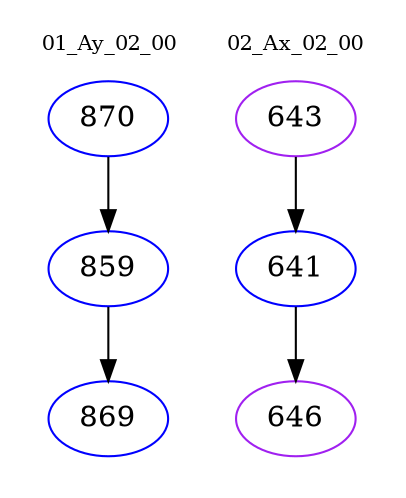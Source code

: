 digraph{
subgraph cluster_0 {
color = white
label = "01_Ay_02_00";
fontsize=10;
T0_870 [label="870", color="blue"]
T0_870 -> T0_859 [color="black"]
T0_859 [label="859", color="blue"]
T0_859 -> T0_869 [color="black"]
T0_869 [label="869", color="blue"]
}
subgraph cluster_1 {
color = white
label = "02_Ax_02_00";
fontsize=10;
T1_643 [label="643", color="purple"]
T1_643 -> T1_641 [color="black"]
T1_641 [label="641", color="blue"]
T1_641 -> T1_646 [color="black"]
T1_646 [label="646", color="purple"]
}
}
